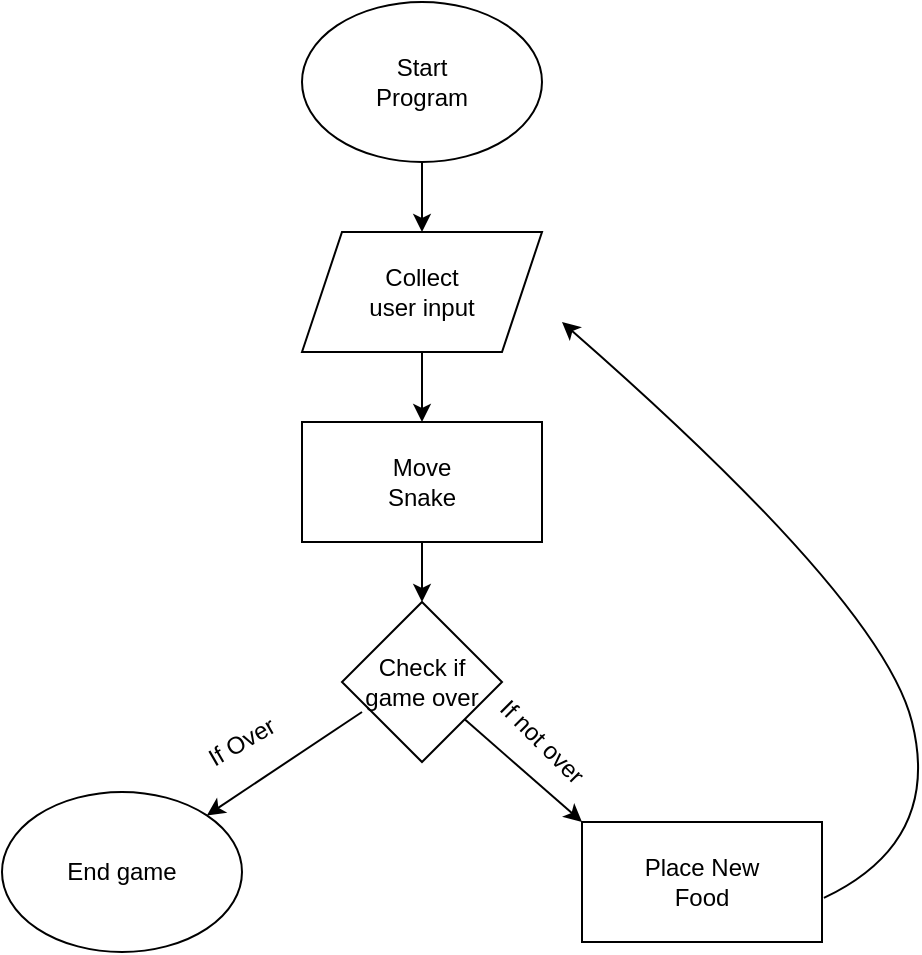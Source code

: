 <mxfile version="20.0.3" type="github"><diagram id="kaU4V_2fdzERZSkIGg8P" name="Page-1"><mxGraphModel dx="1422" dy="780" grid="1" gridSize="10" guides="1" tooltips="1" connect="1" arrows="1" fold="1" page="1" pageScale="1" pageWidth="850" pageHeight="1100" math="0" shadow="0"><root><mxCell id="0"/><mxCell id="1" parent="0"/><mxCell id="Siosf8sYkicMene8dVZk-1" value="" style="ellipse;whiteSpace=wrap;html=1;" vertex="1" parent="1"><mxGeometry x="470" y="130" width="120" height="80" as="geometry"/></mxCell><mxCell id="Siosf8sYkicMene8dVZk-2" value="Start Program" style="text;html=1;strokeColor=none;fillColor=none;align=center;verticalAlign=middle;whiteSpace=wrap;rounded=0;" vertex="1" parent="1"><mxGeometry x="500" y="155" width="60" height="30" as="geometry"/></mxCell><mxCell id="Siosf8sYkicMene8dVZk-3" value="" style="rhombus;whiteSpace=wrap;html=1;" vertex="1" parent="1"><mxGeometry x="490" y="430" width="80" height="80" as="geometry"/></mxCell><mxCell id="Siosf8sYkicMene8dVZk-5" value="" style="rounded=0;whiteSpace=wrap;html=1;" vertex="1" parent="1"><mxGeometry x="470" y="340" width="120" height="60" as="geometry"/></mxCell><mxCell id="Siosf8sYkicMene8dVZk-6" value="Move Snake" style="text;html=1;strokeColor=none;fillColor=none;align=center;verticalAlign=middle;whiteSpace=wrap;rounded=0;" vertex="1" parent="1"><mxGeometry x="500" y="355" width="60" height="30" as="geometry"/></mxCell><mxCell id="Siosf8sYkicMene8dVZk-7" value="" style="shape=parallelogram;perimeter=parallelogramPerimeter;whiteSpace=wrap;html=1;fixedSize=1;" vertex="1" parent="1"><mxGeometry x="470" y="245" width="120" height="60" as="geometry"/></mxCell><mxCell id="Siosf8sYkicMene8dVZk-4" value="Collect user input" style="text;html=1;strokeColor=none;fillColor=none;align=center;verticalAlign=middle;whiteSpace=wrap;rounded=0;" vertex="1" parent="1"><mxGeometry x="500" y="260" width="60" height="30" as="geometry"/></mxCell><mxCell id="Siosf8sYkicMene8dVZk-8" value="Check if game over" style="text;html=1;strokeColor=none;fillColor=none;align=center;verticalAlign=middle;whiteSpace=wrap;rounded=0;" vertex="1" parent="1"><mxGeometry x="500" y="455" width="60" height="30" as="geometry"/></mxCell><mxCell id="Siosf8sYkicMene8dVZk-9" value="" style="ellipse;whiteSpace=wrap;html=1;" vertex="1" parent="1"><mxGeometry x="320" y="525" width="120" height="80" as="geometry"/></mxCell><mxCell id="Siosf8sYkicMene8dVZk-10" value="End game" style="text;html=1;strokeColor=none;fillColor=none;align=center;verticalAlign=middle;whiteSpace=wrap;rounded=0;" vertex="1" parent="1"><mxGeometry x="350" y="550" width="60" height="30" as="geometry"/></mxCell><mxCell id="Siosf8sYkicMene8dVZk-11" value="" style="rounded=0;whiteSpace=wrap;html=1;" vertex="1" parent="1"><mxGeometry x="610" y="540" width="120" height="60" as="geometry"/></mxCell><mxCell id="Siosf8sYkicMene8dVZk-12" value="Place New Food" style="text;html=1;strokeColor=none;fillColor=none;align=center;verticalAlign=middle;whiteSpace=wrap;rounded=0;" vertex="1" parent="1"><mxGeometry x="640" y="555" width="60" height="30" as="geometry"/></mxCell><mxCell id="Siosf8sYkicMene8dVZk-14" value="" style="endArrow=classic;html=1;rounded=0;exitX=0.5;exitY=1;exitDx=0;exitDy=0;entryX=0.5;entryY=0;entryDx=0;entryDy=0;" edge="1" parent="1" source="Siosf8sYkicMene8dVZk-1" target="Siosf8sYkicMene8dVZk-7"><mxGeometry width="50" height="50" relative="1" as="geometry"><mxPoint x="510" y="250" as="sourcePoint"/><mxPoint x="510" y="320" as="targetPoint"/></mxGeometry></mxCell><mxCell id="Siosf8sYkicMene8dVZk-15" value="" style="endArrow=classic;html=1;rounded=0;exitX=0.5;exitY=1;exitDx=0;exitDy=0;" edge="1" parent="1" source="Siosf8sYkicMene8dVZk-7"><mxGeometry width="50" height="50" relative="1" as="geometry"><mxPoint x="530" y="319.289" as="sourcePoint"/><mxPoint x="530" y="340" as="targetPoint"/></mxGeometry></mxCell><mxCell id="Siosf8sYkicMene8dVZk-16" value="" style="endArrow=classic;html=1;rounded=0;exitX=0.5;exitY=1;exitDx=0;exitDy=0;entryX=0.5;entryY=0;entryDx=0;entryDy=0;" edge="1" parent="1" source="Siosf8sYkicMene8dVZk-5" target="Siosf8sYkicMene8dVZk-3"><mxGeometry width="50" height="50" relative="1" as="geometry"><mxPoint x="510" y="450" as="sourcePoint"/><mxPoint x="510" y="530" as="targetPoint"/></mxGeometry></mxCell><mxCell id="Siosf8sYkicMene8dVZk-17" value="" style="endArrow=classic;html=1;rounded=0;exitX=0;exitY=1;exitDx=0;exitDy=0;" edge="1" parent="1" source="Siosf8sYkicMene8dVZk-8" target="Siosf8sYkicMene8dVZk-9"><mxGeometry width="50" height="50" relative="1" as="geometry"><mxPoint x="470" y="530" as="sourcePoint"/><mxPoint x="520" y="480" as="targetPoint"/></mxGeometry></mxCell><mxCell id="Siosf8sYkicMene8dVZk-18" value="If Over" style="text;html=1;strokeColor=none;fillColor=none;align=center;verticalAlign=middle;whiteSpace=wrap;rounded=0;rotation=-30;" vertex="1" parent="1"><mxGeometry x="410" y="485" width="60" height="30" as="geometry"/></mxCell><mxCell id="Siosf8sYkicMene8dVZk-19" value="" style="endArrow=classic;html=1;rounded=0;entryX=0;entryY=0;entryDx=0;entryDy=0;" edge="1" parent="1" source="Siosf8sYkicMene8dVZk-3" target="Siosf8sYkicMene8dVZk-11"><mxGeometry width="50" height="50" relative="1" as="geometry"><mxPoint x="560" y="530" as="sourcePoint"/><mxPoint x="610" y="530" as="targetPoint"/></mxGeometry></mxCell><mxCell id="Siosf8sYkicMene8dVZk-20" value="If not over" style="text;html=1;strokeColor=none;fillColor=none;align=center;verticalAlign=middle;whiteSpace=wrap;rounded=0;rotation=45;" vertex="1" parent="1"><mxGeometry x="560" y="485" width="60" height="30" as="geometry"/></mxCell><mxCell id="Siosf8sYkicMene8dVZk-21" value="" style="curved=1;endArrow=classic;html=1;rounded=0;exitX=1.008;exitY=0.633;exitDx=0;exitDy=0;exitPerimeter=0;" edge="1" parent="1" source="Siosf8sYkicMene8dVZk-11"><mxGeometry width="50" height="50" relative="1" as="geometry"><mxPoint x="750" y="570" as="sourcePoint"/><mxPoint x="600" y="290" as="targetPoint"/><Array as="points"><mxPoint x="790" y="550"/><mxPoint x="760" y="430"/></Array></mxGeometry></mxCell></root></mxGraphModel></diagram></mxfile>